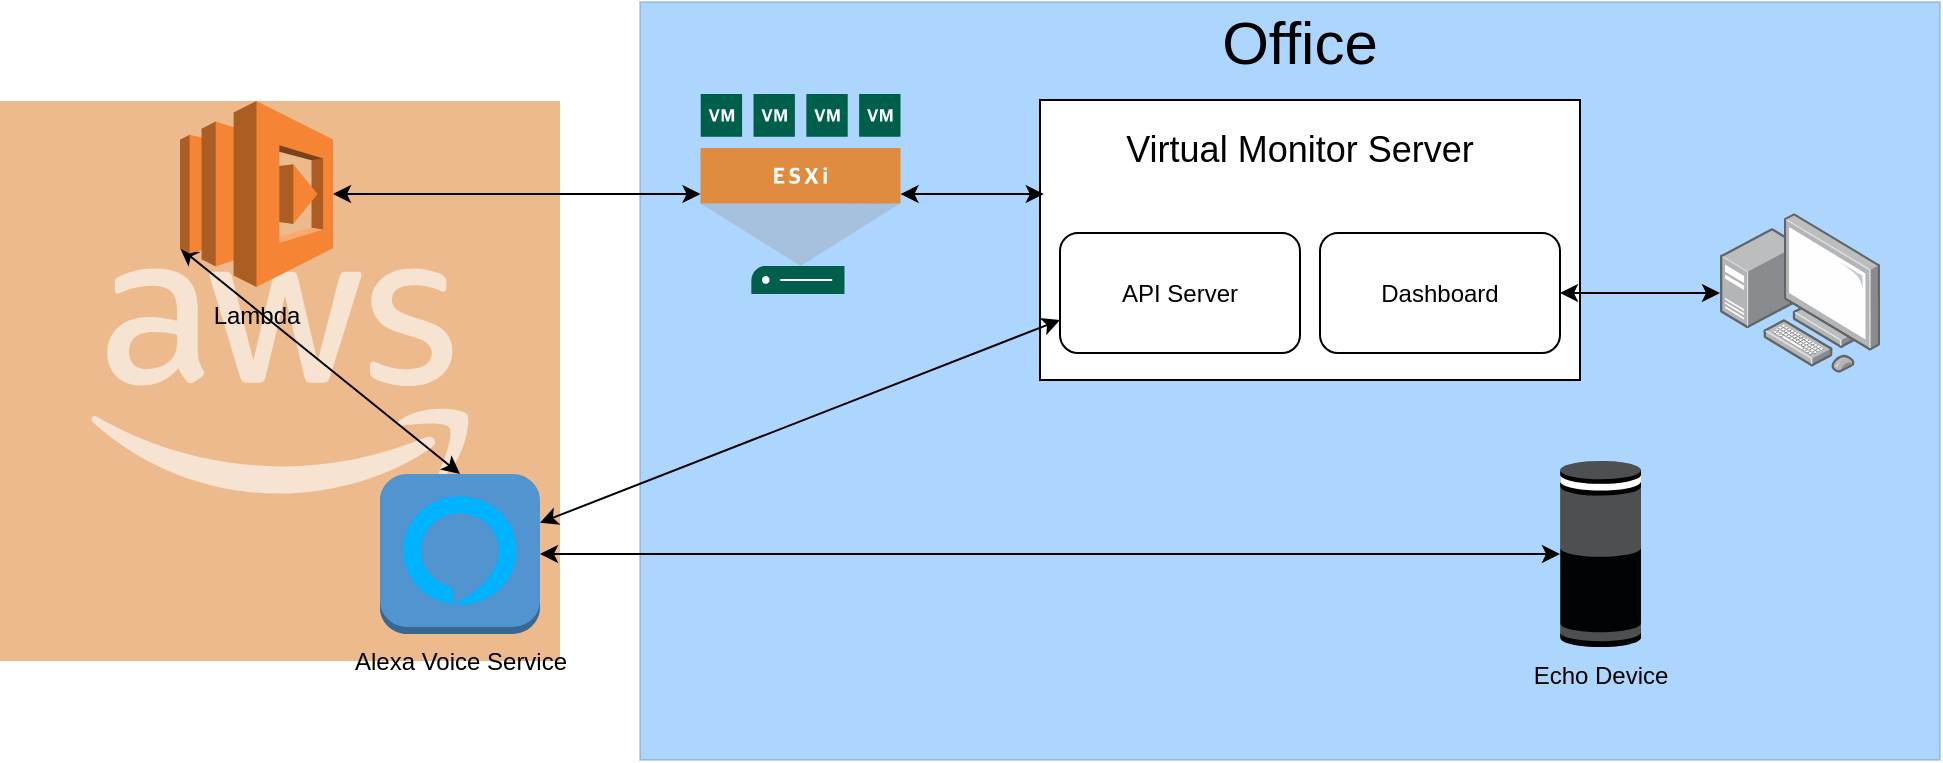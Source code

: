 <mxfile version="13.1.3" type="github">
  <diagram id="iqtCSRgZVaBgBwdreerU" name="Page-1">
    <mxGraphModel dx="1108" dy="428" grid="0" gridSize="10" guides="1" tooltips="1" connect="1" arrows="1" fold="1" page="1" pageScale="1" pageWidth="850" pageHeight="1100" math="0" shadow="0">
      <root>
        <mxCell id="0" />
        <mxCell id="1" parent="0" />
        <mxCell id="Nv3rCZ0DUDnzB0PKMbGp-3" value="" style="pointerEvents=1;shadow=0;dashed=0;html=1;strokeColor=none;fillColor=#DF8C42;labelPosition=center;verticalLabelPosition=bottom;verticalAlign=top;align=center;outlineConnect=0;shape=mxgraph.veeam2.aws;opacity=60;" parent="1" vertex="1">
          <mxGeometry x="120" y="90.5" width="280" height="280" as="geometry" />
        </mxCell>
        <mxCell id="Nv3rCZ0DUDnzB0PKMbGp-20" value="" style="rounded=0;whiteSpace=wrap;html=1;fillColor=#3399FF;opacity=40;strokeColor=#6c8ebf;" parent="1" vertex="1">
          <mxGeometry x="440" y="41" width="650" height="379" as="geometry" />
        </mxCell>
        <mxCell id="Nv3rCZ0DUDnzB0PKMbGp-4" value="" style="pointerEvents=1;shadow=0;dashed=0;html=1;strokeColor=none;fillColor=#005F4B;labelPosition=center;verticalLabelPosition=bottom;verticalAlign=top;align=center;outlineConnect=0;shape=mxgraph.veeam2.esxi_host;" parent="1" vertex="1">
          <mxGeometry x="470.25" y="87" width="100" height="100" as="geometry" />
        </mxCell>
        <mxCell id="Nv3rCZ0DUDnzB0PKMbGp-10" value="Alexa Voice Service" style="outlineConnect=0;dashed=0;verticalLabelPosition=bottom;verticalAlign=top;align=center;html=1;shape=mxgraph.aws3.alexa_voice_service;fillColor=#5294CF;gradientColor=none;" parent="1" vertex="1">
          <mxGeometry x="310" y="277" width="80" height="80" as="geometry" />
        </mxCell>
        <mxCell id="Nv3rCZ0DUDnzB0PKMbGp-12" value="" style="points=[];aspect=fixed;html=1;align=center;shadow=0;dashed=0;image;image=img/lib/allied_telesis/computer_and_terminals/Personal_Computer_with_Server.svg;" parent="1" vertex="1">
          <mxGeometry x="980" y="146.5" width="80" height="80" as="geometry" />
        </mxCell>
        <mxCell id="Nv3rCZ0DUDnzB0PKMbGp-15" value="Echo Device" style="outlineConnect=0;dashed=0;verticalLabelPosition=bottom;verticalAlign=top;align=center;html=1;shape=mxgraph.aws3.echo;fillColor=#010305;gradientColor=none;" parent="1" vertex="1">
          <mxGeometry x="900" y="270.5" width="40.5" height="93" as="geometry" />
        </mxCell>
        <mxCell id="Nv3rCZ0DUDnzB0PKMbGp-21" value="&lt;font style=&quot;font-size: 30px&quot;&gt;Office&lt;/font&gt;" style="text;html=1;strokeColor=none;fillColor=none;align=center;verticalAlign=middle;whiteSpace=wrap;rounded=0;opacity=40;" parent="1" vertex="1">
          <mxGeometry x="730" y="41" width="80" height="40" as="geometry" />
        </mxCell>
        <mxCell id="Nv3rCZ0DUDnzB0PKMbGp-23" value="" style="endArrow=classic;startArrow=classic;html=1;exitX=0.5;exitY=0;exitDx=0;exitDy=0;exitPerimeter=0;entryX=0;entryY=0.79;entryDx=0;entryDy=0;entryPerimeter=0;" parent="1" source="Nv3rCZ0DUDnzB0PKMbGp-10" target="Nv3rCZ0DUDnzB0PKMbGp-14" edge="1">
          <mxGeometry width="50" height="50" relative="1" as="geometry">
            <mxPoint x="250" y="250.5" as="sourcePoint" />
            <mxPoint x="300" y="200.5" as="targetPoint" />
          </mxGeometry>
        </mxCell>
        <mxCell id="Nv3rCZ0DUDnzB0PKMbGp-24" value="" style="endArrow=classic;startArrow=classic;html=1;entryX=1;entryY=0.5;entryDx=0;entryDy=0;entryPerimeter=0;exitX=0;exitY=0.5;exitDx=0;exitDy=0;exitPerimeter=0;" parent="1" source="Nv3rCZ0DUDnzB0PKMbGp-15" target="Nv3rCZ0DUDnzB0PKMbGp-10" edge="1">
          <mxGeometry width="50" height="50" relative="1" as="geometry">
            <mxPoint x="90" y="410" as="sourcePoint" />
            <mxPoint x="140" y="360" as="targetPoint" />
          </mxGeometry>
        </mxCell>
        <mxCell id="Nv3rCZ0DUDnzB0PKMbGp-26" value="" style="endArrow=classic;startArrow=classic;html=1;exitX=1;exitY=0.5;exitDx=0;exitDy=0;exitPerimeter=0;" parent="1" source="Nv3rCZ0DUDnzB0PKMbGp-14" target="Nv3rCZ0DUDnzB0PKMbGp-4" edge="1">
          <mxGeometry width="50" height="50" relative="1" as="geometry">
            <mxPoint x="140" y="71" as="sourcePoint" />
            <mxPoint x="460" y="76" as="targetPoint" />
          </mxGeometry>
        </mxCell>
        <mxCell id="Nv3rCZ0DUDnzB0PKMbGp-14" value="Lambda&lt;br&gt;" style="outlineConnect=0;dashed=0;verticalLabelPosition=bottom;verticalAlign=top;align=center;html=1;shape=mxgraph.aws3.lambda;fillColor=#F58534;gradientColor=none;" parent="1" vertex="1">
          <mxGeometry x="210" y="90.5" width="76.5" height="93" as="geometry" />
        </mxCell>
        <mxCell id="ktMDDegpvA6v3E3H7Rt0-3" value="" style="rounded=0;whiteSpace=wrap;html=1;" vertex="1" parent="1">
          <mxGeometry x="640" y="90" width="270" height="140" as="geometry" />
        </mxCell>
        <mxCell id="ktMDDegpvA6v3E3H7Rt0-2" value="&lt;font style=&quot;font-size: 18px&quot;&gt;Virtual Monitor Server&lt;/font&gt;" style="text;html=1;strokeColor=none;fillColor=none;align=center;verticalAlign=middle;whiteSpace=wrap;rounded=0;" vertex="1" parent="1">
          <mxGeometry x="670" y="99.5" width="200" height="30" as="geometry" />
        </mxCell>
        <mxCell id="ktMDDegpvA6v3E3H7Rt0-4" value="Dashboard" style="rounded=1;whiteSpace=wrap;html=1;" vertex="1" parent="1">
          <mxGeometry x="780" y="156.5" width="120" height="60" as="geometry" />
        </mxCell>
        <mxCell id="ktMDDegpvA6v3E3H7Rt0-6" value="API Server" style="rounded=1;whiteSpace=wrap;html=1;" vertex="1" parent="1">
          <mxGeometry x="650" y="156.5" width="120" height="60" as="geometry" />
        </mxCell>
        <mxCell id="Nv3rCZ0DUDnzB0PKMbGp-28" value="" style="endArrow=classic;startArrow=classic;html=1;exitX=1;exitY=0.5;exitDx=0;exitDy=0;" parent="1" source="ktMDDegpvA6v3E3H7Rt0-4" edge="1" target="Nv3rCZ0DUDnzB0PKMbGp-12">
          <mxGeometry width="50" height="50" relative="1" as="geometry">
            <mxPoint x="850" y="116.5" as="sourcePoint" />
            <mxPoint x="720" y="127.5" as="targetPoint" />
          </mxGeometry>
        </mxCell>
        <mxCell id="ktMDDegpvA6v3E3H7Rt0-7" value="" style="endArrow=classic;startArrow=classic;html=1;entryX=0.007;entryY=0.336;entryDx=0;entryDy=0;entryPerimeter=0;" edge="1" parent="1" source="Nv3rCZ0DUDnzB0PKMbGp-4" target="ktMDDegpvA6v3E3H7Rt0-3">
          <mxGeometry width="50" height="50" relative="1" as="geometry">
            <mxPoint x="600" y="250" as="sourcePoint" />
            <mxPoint x="650" y="200" as="targetPoint" />
          </mxGeometry>
        </mxCell>
        <mxCell id="ktMDDegpvA6v3E3H7Rt0-10" value="" style="endArrow=classic;startArrow=classic;html=1;" edge="1" parent="1" source="Nv3rCZ0DUDnzB0PKMbGp-10">
          <mxGeometry width="50" height="50" relative="1" as="geometry">
            <mxPoint x="600" y="250" as="sourcePoint" />
            <mxPoint x="650" y="200" as="targetPoint" />
          </mxGeometry>
        </mxCell>
      </root>
    </mxGraphModel>
  </diagram>
</mxfile>
